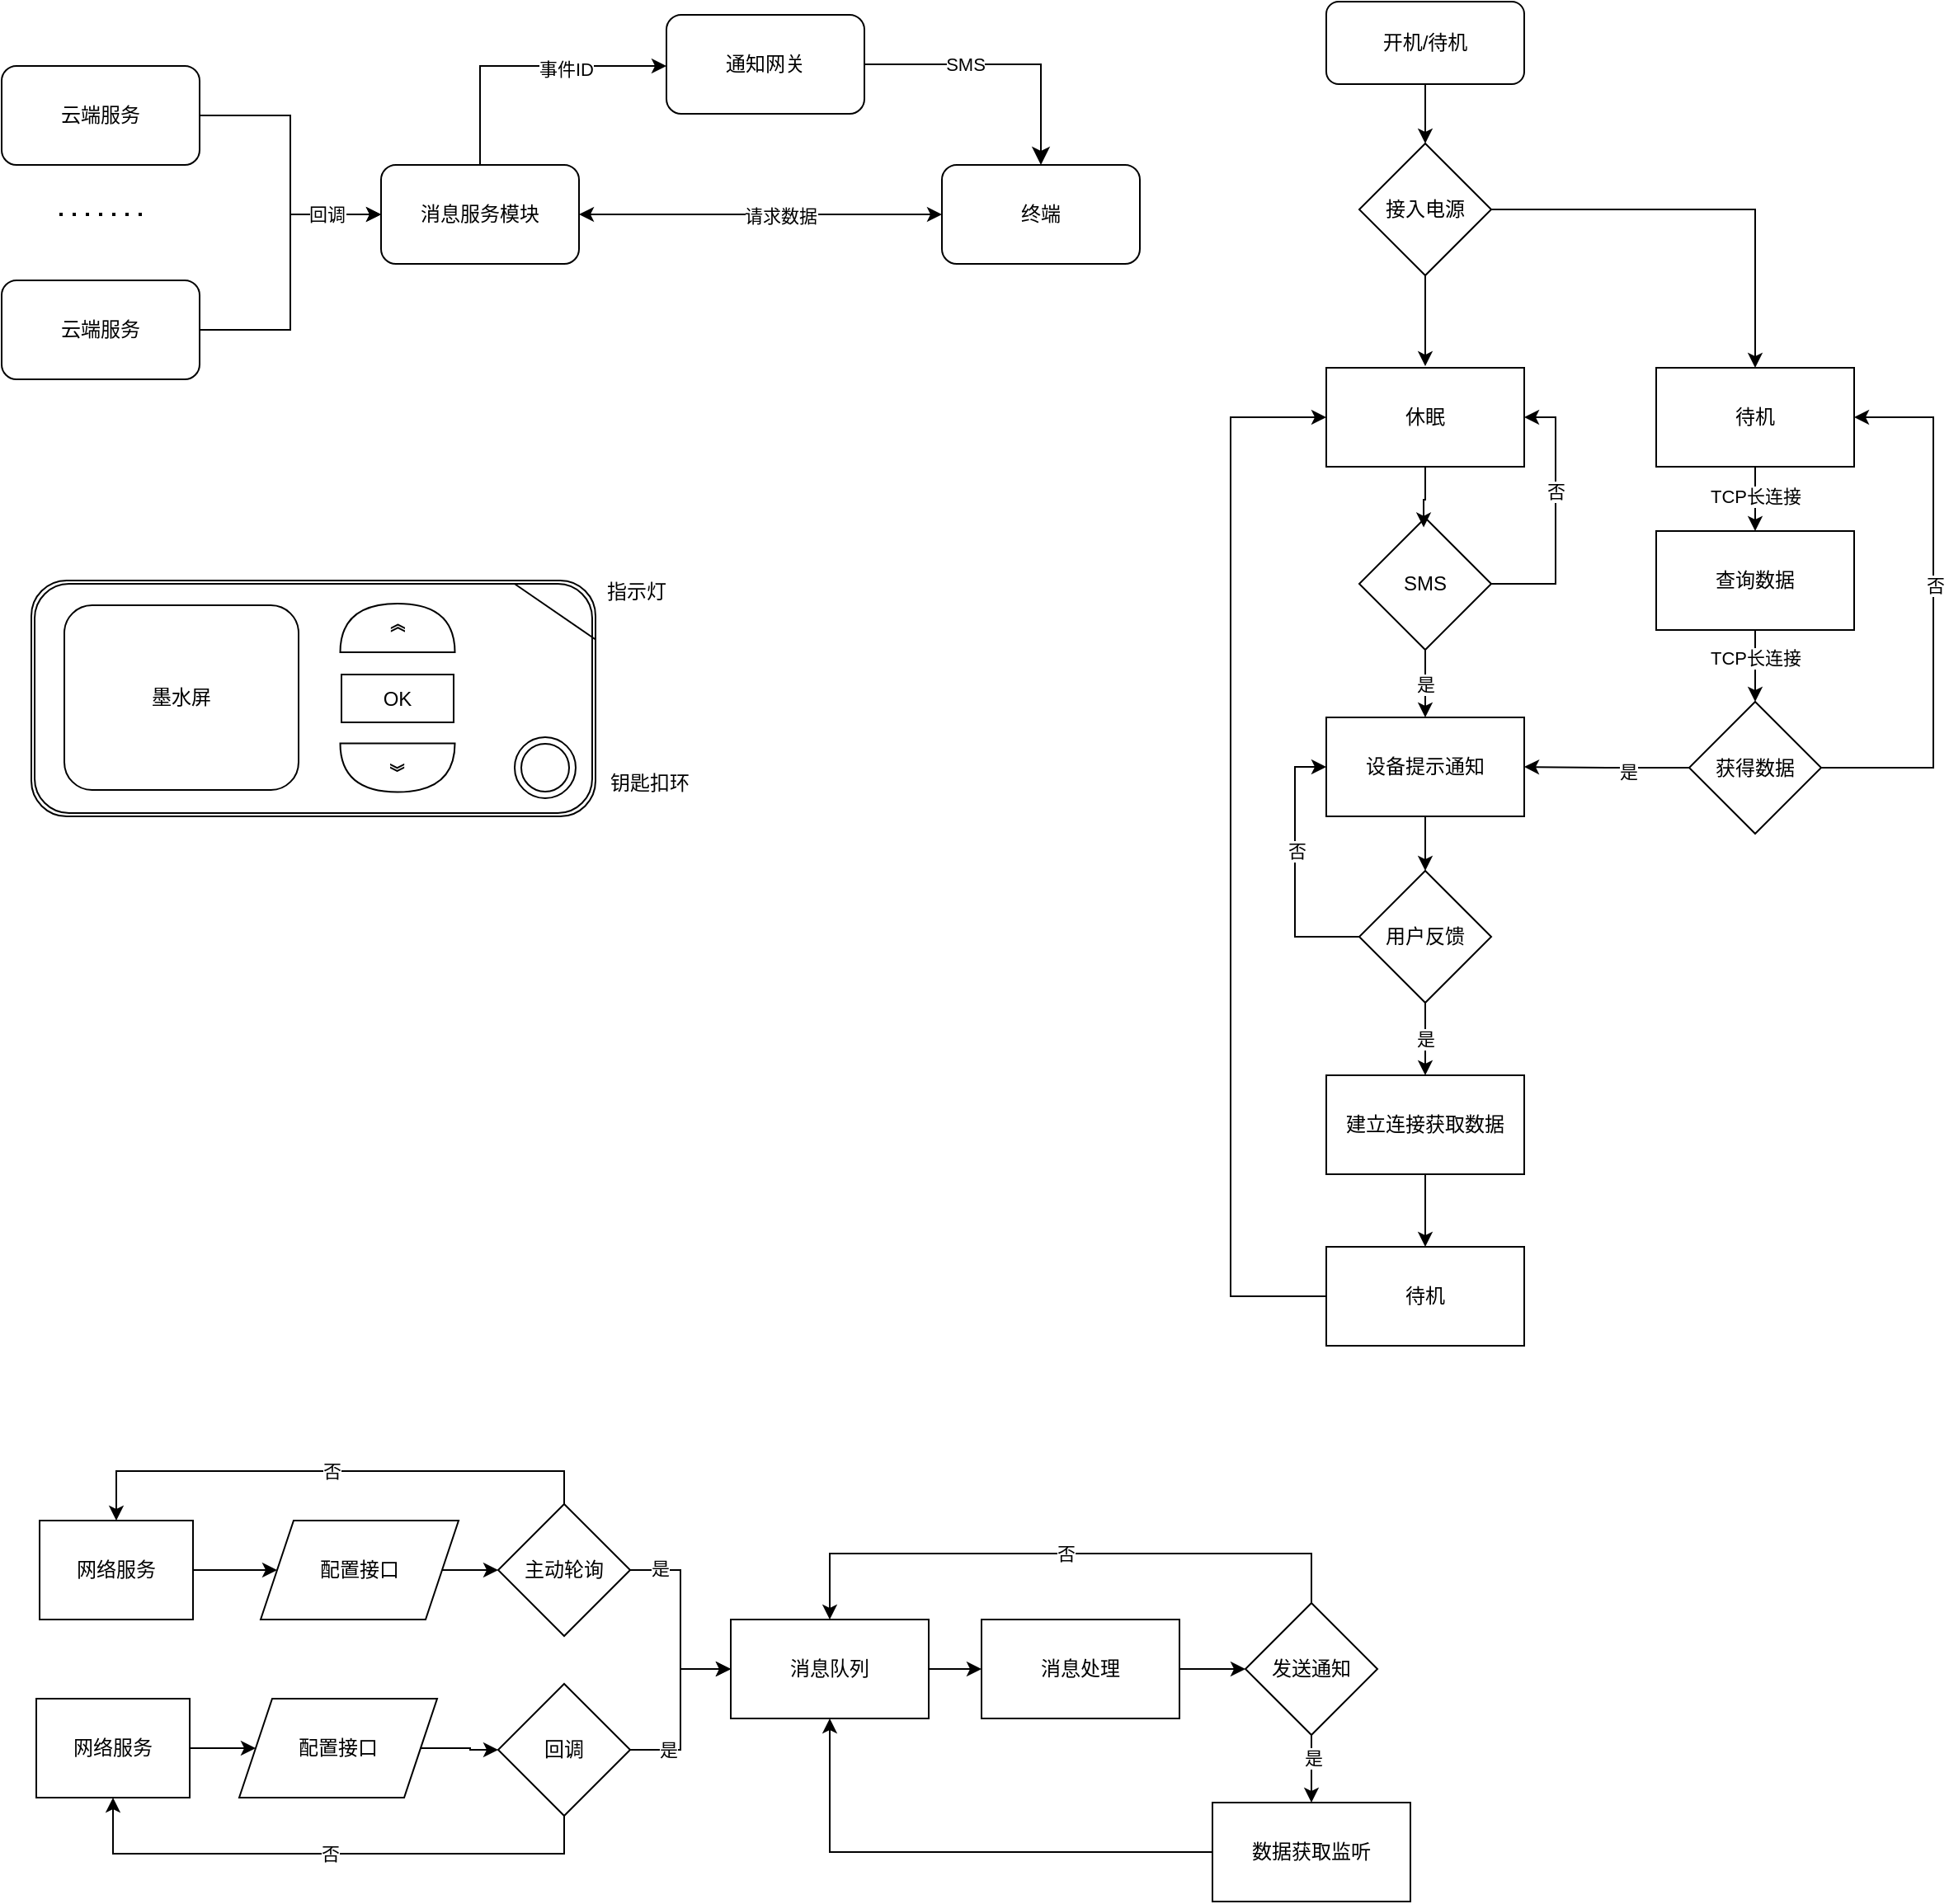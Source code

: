 <mxfile version="28.2.7">
  <diagram name="第 1 页" id="BLHxczqFNCOvNaySz2la">
    <mxGraphModel dx="1659" dy="875" grid="0" gridSize="10" guides="1" tooltips="1" connect="1" arrows="1" fold="1" page="1" pageScale="1" pageWidth="1654" pageHeight="2336" background="none" math="0" shadow="0">
      <root>
        <mxCell id="0" />
        <mxCell id="1" parent="0" />
        <mxCell id="okQbmOmDX8jIjDTs0QQm-19" style="edgeStyle=orthogonalEdgeStyle;rounded=0;orthogonalLoop=1;jettySize=auto;html=1;entryX=0;entryY=0.5;entryDx=0;entryDy=0;" parent="1" source="_JTGUozkz9GowJEmprTf-1" target="okQbmOmDX8jIjDTs0QQm-2" edge="1">
          <mxGeometry relative="1" as="geometry" />
        </mxCell>
        <mxCell id="_JTGUozkz9GowJEmprTf-1" value="云端服务" style="rounded=1;whiteSpace=wrap;html=1;" parent="1" vertex="1">
          <mxGeometry x="63" y="317" width="120" height="60" as="geometry" />
        </mxCell>
        <mxCell id="okQbmOmDX8jIjDTs0QQm-18" style="edgeStyle=orthogonalEdgeStyle;rounded=0;orthogonalLoop=1;jettySize=auto;html=1;entryX=0;entryY=0.5;entryDx=0;entryDy=0;" parent="1" source="okQbmOmDX8jIjDTs0QQm-1" target="okQbmOmDX8jIjDTs0QQm-2" edge="1">
          <mxGeometry relative="1" as="geometry" />
        </mxCell>
        <mxCell id="okQbmOmDX8jIjDTs0QQm-20" value="回调" style="edgeLabel;html=1;align=center;verticalAlign=middle;resizable=0;points=[];" parent="okQbmOmDX8jIjDTs0QQm-18" vertex="1" connectable="0">
          <mxGeometry x="0.612" relative="1" as="geometry">
            <mxPoint as="offset" />
          </mxGeometry>
        </mxCell>
        <mxCell id="okQbmOmDX8jIjDTs0QQm-1" value="云端服务" style="rounded=1;whiteSpace=wrap;html=1;" parent="1" vertex="1">
          <mxGeometry x="63" y="187" width="120" height="60" as="geometry" />
        </mxCell>
        <mxCell id="okQbmOmDX8jIjDTs0QQm-13" style="edgeStyle=orthogonalEdgeStyle;rounded=0;orthogonalLoop=1;jettySize=auto;html=1;entryX=0;entryY=0.5;entryDx=0;entryDy=0;" parent="1" source="okQbmOmDX8jIjDTs0QQm-2" target="okQbmOmDX8jIjDTs0QQm-3" edge="1">
          <mxGeometry relative="1" as="geometry">
            <Array as="points">
              <mxPoint x="353" y="187" />
            </Array>
          </mxGeometry>
        </mxCell>
        <mxCell id="okQbmOmDX8jIjDTs0QQm-21" value="事件ID" style="edgeLabel;html=1;align=center;verticalAlign=middle;resizable=0;points=[];" parent="okQbmOmDX8jIjDTs0QQm-13" vertex="1" connectable="0">
          <mxGeometry x="0.282" y="-2" relative="1" as="geometry">
            <mxPoint as="offset" />
          </mxGeometry>
        </mxCell>
        <mxCell id="okQbmOmDX8jIjDTs0QQm-2" value="消息服务模块" style="rounded=1;whiteSpace=wrap;html=1;" parent="1" vertex="1">
          <mxGeometry x="293" y="247" width="120" height="60" as="geometry" />
        </mxCell>
        <mxCell id="okQbmOmDX8jIjDTs0QQm-3" value="通知网关" style="rounded=1;whiteSpace=wrap;html=1;" parent="1" vertex="1">
          <mxGeometry x="466" y="156" width="120" height="60" as="geometry" />
        </mxCell>
        <mxCell id="okQbmOmDX8jIjDTs0QQm-15" style="edgeStyle=orthogonalEdgeStyle;rounded=0;orthogonalLoop=1;jettySize=auto;html=1;entryX=1;entryY=0.5;entryDx=0;entryDy=0;startArrow=classic;startFill=1;" parent="1" source="okQbmOmDX8jIjDTs0QQm-4" target="okQbmOmDX8jIjDTs0QQm-2" edge="1">
          <mxGeometry relative="1" as="geometry" />
        </mxCell>
        <mxCell id="okQbmOmDX8jIjDTs0QQm-16" value="请求数据" style="edgeLabel;html=1;align=center;verticalAlign=middle;resizable=0;points=[];" parent="okQbmOmDX8jIjDTs0QQm-15" vertex="1" connectable="0">
          <mxGeometry x="-0.109" y="1" relative="1" as="geometry">
            <mxPoint as="offset" />
          </mxGeometry>
        </mxCell>
        <mxCell id="okQbmOmDX8jIjDTs0QQm-4" value="终端" style="rounded=1;whiteSpace=wrap;html=1;" parent="1" vertex="1">
          <mxGeometry x="633" y="247" width="120" height="60" as="geometry" />
        </mxCell>
        <mxCell id="okQbmOmDX8jIjDTs0QQm-8" value="" style="endArrow=none;dashed=1;html=1;dashPattern=1 3;strokeWidth=2;rounded=0;" parent="1" edge="1">
          <mxGeometry width="50" height="50" relative="1" as="geometry">
            <mxPoint x="98" y="277" as="sourcePoint" />
            <mxPoint x="153" y="277" as="targetPoint" />
          </mxGeometry>
        </mxCell>
        <mxCell id="okQbmOmDX8jIjDTs0QQm-10" value="" style="edgeStyle=segmentEdgeStyle;endArrow=classic;html=1;curved=0;rounded=0;endSize=8;startSize=8;exitX=1;exitY=0.5;exitDx=0;exitDy=0;entryX=0.5;entryY=0;entryDx=0;entryDy=0;" parent="1" source="okQbmOmDX8jIjDTs0QQm-3" target="okQbmOmDX8jIjDTs0QQm-4" edge="1">
          <mxGeometry width="50" height="50" relative="1" as="geometry">
            <mxPoint x="423" y="327" as="sourcePoint" />
            <mxPoint x="473" y="277" as="targetPoint" />
          </mxGeometry>
        </mxCell>
        <mxCell id="okQbmOmDX8jIjDTs0QQm-17" value="SMS" style="edgeLabel;html=1;align=center;verticalAlign=middle;resizable=0;points=[];" parent="okQbmOmDX8jIjDTs0QQm-10" vertex="1" connectable="0">
          <mxGeometry x="-0.271" relative="1" as="geometry">
            <mxPoint as="offset" />
          </mxGeometry>
        </mxCell>
        <mxCell id="okQbmOmDX8jIjDTs0QQm-22" value="" style="shape=ext;double=1;rounded=1;whiteSpace=wrap;html=1;" parent="1" vertex="1">
          <mxGeometry x="81" y="499" width="342" height="143" as="geometry" />
        </mxCell>
        <mxCell id="okQbmOmDX8jIjDTs0QQm-23" value="" style="ellipse;shape=doubleEllipse;whiteSpace=wrap;html=1;aspect=fixed;" parent="1" vertex="1">
          <mxGeometry x="374" y="594" width="37" height="37" as="geometry" />
        </mxCell>
        <mxCell id="okQbmOmDX8jIjDTs0QQm-25" value="墨水屏" style="rounded=1;whiteSpace=wrap;html=1;" parent="1" vertex="1">
          <mxGeometry x="101" y="514" width="142" height="112" as="geometry" />
        </mxCell>
        <mxCell id="okQbmOmDX8jIjDTs0QQm-28" value="" style="endArrow=none;html=1;rounded=0;entryX=1;entryY=0.25;entryDx=0;entryDy=0;exitX=0.856;exitY=0.013;exitDx=0;exitDy=0;exitPerimeter=0;" parent="1" source="okQbmOmDX8jIjDTs0QQm-22" target="okQbmOmDX8jIjDTs0QQm-22" edge="1">
          <mxGeometry width="50" height="50" relative="1" as="geometry">
            <mxPoint x="503" y="570" as="sourcePoint" />
            <mxPoint x="332" y="533" as="targetPoint" />
          </mxGeometry>
        </mxCell>
        <mxCell id="okQbmOmDX8jIjDTs0QQm-29" value="指示灯" style="text;html=1;whiteSpace=wrap;strokeColor=none;fillColor=none;align=center;verticalAlign=middle;rounded=0;" parent="1" vertex="1">
          <mxGeometry x="418" y="491" width="60" height="30" as="geometry" />
        </mxCell>
        <mxCell id="okQbmOmDX8jIjDTs0QQm-30" value="OK" style="rounded=0;whiteSpace=wrap;html=1;" parent="1" vertex="1">
          <mxGeometry x="269" y="556" width="68" height="29" as="geometry" />
        </mxCell>
        <mxCell id="okQbmOmDX8jIjDTs0QQm-31" value="》" style="shape=or;whiteSpace=wrap;html=1;rotation=-90;" parent="1" vertex="1">
          <mxGeometry x="288.25" y="493" width="29.5" height="69.5" as="geometry" />
        </mxCell>
        <mxCell id="okQbmOmDX8jIjDTs0QQm-32" value="》" style="shape=or;whiteSpace=wrap;html=1;rotation=90;" parent="1" vertex="1">
          <mxGeometry x="288.25" y="577.75" width="29.5" height="69.5" as="geometry" />
        </mxCell>
        <mxCell id="okQbmOmDX8jIjDTs0QQm-33" value="钥匙扣环" style="text;html=1;whiteSpace=wrap;strokeColor=none;fillColor=none;align=center;verticalAlign=middle;rounded=0;" parent="1" vertex="1">
          <mxGeometry x="426" y="607" width="60" height="30" as="geometry" />
        </mxCell>
        <mxCell id="hNukMbF0xViGN7CD2gVr-18" style="edgeStyle=orthogonalEdgeStyle;rounded=0;orthogonalLoop=1;jettySize=auto;html=1;" edge="1" parent="1" source="hNukMbF0xViGN7CD2gVr-1">
          <mxGeometry relative="1" as="geometry">
            <mxPoint x="926" y="369.037" as="targetPoint" />
          </mxGeometry>
        </mxCell>
        <mxCell id="hNukMbF0xViGN7CD2gVr-19" style="edgeStyle=orthogonalEdgeStyle;rounded=0;orthogonalLoop=1;jettySize=auto;html=1;entryX=0.5;entryY=0;entryDx=0;entryDy=0;" edge="1" parent="1" source="hNukMbF0xViGN7CD2gVr-1" target="hNukMbF0xViGN7CD2gVr-7">
          <mxGeometry relative="1" as="geometry" />
        </mxCell>
        <mxCell id="hNukMbF0xViGN7CD2gVr-1" value="接入电源" style="rhombus;whiteSpace=wrap;html=1;" vertex="1" parent="1">
          <mxGeometry x="886" y="234" width="80" height="80" as="geometry" />
        </mxCell>
        <mxCell id="hNukMbF0xViGN7CD2gVr-17" style="edgeStyle=orthogonalEdgeStyle;rounded=0;orthogonalLoop=1;jettySize=auto;html=1;entryX=0.5;entryY=0;entryDx=0;entryDy=0;" edge="1" parent="1" source="hNukMbF0xViGN7CD2gVr-6" target="hNukMbF0xViGN7CD2gVr-1">
          <mxGeometry relative="1" as="geometry" />
        </mxCell>
        <mxCell id="hNukMbF0xViGN7CD2gVr-6" value="开机/待机" style="rounded=1;whiteSpace=wrap;html=1;" vertex="1" parent="1">
          <mxGeometry x="866" y="148" width="120" height="50" as="geometry" />
        </mxCell>
        <mxCell id="hNukMbF0xViGN7CD2gVr-39" style="edgeStyle=orthogonalEdgeStyle;rounded=0;orthogonalLoop=1;jettySize=auto;html=1;" edge="1" parent="1" source="hNukMbF0xViGN7CD2gVr-7" target="hNukMbF0xViGN7CD2gVr-38">
          <mxGeometry relative="1" as="geometry" />
        </mxCell>
        <mxCell id="hNukMbF0xViGN7CD2gVr-40" value="TCP长连接" style="edgeLabel;html=1;align=center;verticalAlign=middle;resizable=0;points=[];" vertex="1" connectable="0" parent="hNukMbF0xViGN7CD2gVr-39">
          <mxGeometry x="-0.153" relative="1" as="geometry">
            <mxPoint as="offset" />
          </mxGeometry>
        </mxCell>
        <mxCell id="hNukMbF0xViGN7CD2gVr-7" value="待机" style="rounded=0;whiteSpace=wrap;html=1;" vertex="1" parent="1">
          <mxGeometry x="1066" y="370" width="120" height="60" as="geometry" />
        </mxCell>
        <mxCell id="hNukMbF0xViGN7CD2gVr-8" value="休眠" style="rounded=0;whiteSpace=wrap;html=1;" vertex="1" parent="1">
          <mxGeometry x="866" y="370" width="120" height="60" as="geometry" />
        </mxCell>
        <mxCell id="hNukMbF0xViGN7CD2gVr-10" style="edgeStyle=orthogonalEdgeStyle;rounded=0;orthogonalLoop=1;jettySize=auto;html=1;entryX=1;entryY=0.5;entryDx=0;entryDy=0;exitX=1;exitY=0.5;exitDx=0;exitDy=0;" edge="1" parent="1" source="hNukMbF0xViGN7CD2gVr-9" target="hNukMbF0xViGN7CD2gVr-8">
          <mxGeometry relative="1" as="geometry">
            <Array as="points">
              <mxPoint x="1005" y="501" />
              <mxPoint x="1005" y="400" />
            </Array>
          </mxGeometry>
        </mxCell>
        <mxCell id="hNukMbF0xViGN7CD2gVr-11" value="否" style="edgeLabel;html=1;align=center;verticalAlign=middle;resizable=0;points=[];" vertex="1" connectable="0" parent="hNukMbF0xViGN7CD2gVr-10">
          <mxGeometry x="-0.078" relative="1" as="geometry">
            <mxPoint y="-22" as="offset" />
          </mxGeometry>
        </mxCell>
        <mxCell id="hNukMbF0xViGN7CD2gVr-15" value="是" style="edgeStyle=orthogonalEdgeStyle;rounded=0;orthogonalLoop=1;jettySize=auto;html=1;exitX=0.5;exitY=1;exitDx=0;exitDy=0;entryX=0.5;entryY=0;entryDx=0;entryDy=0;" edge="1" parent="1" source="hNukMbF0xViGN7CD2gVr-9" target="hNukMbF0xViGN7CD2gVr-23">
          <mxGeometry relative="1" as="geometry">
            <mxPoint x="926" y="607" as="targetPoint" />
          </mxGeometry>
        </mxCell>
        <mxCell id="hNukMbF0xViGN7CD2gVr-9" value="SMS" style="rhombus;whiteSpace=wrap;html=1;" vertex="1" parent="1">
          <mxGeometry x="886" y="461" width="80" height="80" as="geometry" />
        </mxCell>
        <mxCell id="hNukMbF0xViGN7CD2gVr-12" style="edgeStyle=orthogonalEdgeStyle;rounded=0;orthogonalLoop=1;jettySize=auto;html=1;entryX=0.488;entryY=0.072;entryDx=0;entryDy=0;entryPerimeter=0;" edge="1" parent="1" source="hNukMbF0xViGN7CD2gVr-8" target="hNukMbF0xViGN7CD2gVr-9">
          <mxGeometry relative="1" as="geometry" />
        </mxCell>
        <mxCell id="hNukMbF0xViGN7CD2gVr-25" style="edgeStyle=orthogonalEdgeStyle;rounded=0;orthogonalLoop=1;jettySize=auto;html=1;entryX=0.5;entryY=0;entryDx=0;entryDy=0;" edge="1" parent="1" source="hNukMbF0xViGN7CD2gVr-23" target="hNukMbF0xViGN7CD2gVr-24">
          <mxGeometry relative="1" as="geometry" />
        </mxCell>
        <mxCell id="hNukMbF0xViGN7CD2gVr-23" value="设备提示通知" style="rounded=0;whiteSpace=wrap;html=1;" vertex="1" parent="1">
          <mxGeometry x="866" y="582" width="120" height="60" as="geometry" />
        </mxCell>
        <mxCell id="hNukMbF0xViGN7CD2gVr-30" value="是" style="edgeStyle=orthogonalEdgeStyle;rounded=0;orthogonalLoop=1;jettySize=auto;html=1;entryX=0.5;entryY=0;entryDx=0;entryDy=0;" edge="1" parent="1" source="hNukMbF0xViGN7CD2gVr-24" target="hNukMbF0xViGN7CD2gVr-29">
          <mxGeometry relative="1" as="geometry" />
        </mxCell>
        <mxCell id="hNukMbF0xViGN7CD2gVr-32" style="edgeStyle=orthogonalEdgeStyle;rounded=0;orthogonalLoop=1;jettySize=auto;html=1;entryX=0;entryY=0.5;entryDx=0;entryDy=0;exitX=0;exitY=0.5;exitDx=0;exitDy=0;" edge="1" parent="1" source="hNukMbF0xViGN7CD2gVr-24" target="hNukMbF0xViGN7CD2gVr-23">
          <mxGeometry relative="1" as="geometry">
            <Array as="points">
              <mxPoint x="847" y="715" />
              <mxPoint x="847" y="612" />
            </Array>
          </mxGeometry>
        </mxCell>
        <mxCell id="hNukMbF0xViGN7CD2gVr-33" value="否" style="edgeLabel;html=1;align=center;verticalAlign=middle;resizable=0;points=[];" vertex="1" connectable="0" parent="hNukMbF0xViGN7CD2gVr-32">
          <mxGeometry x="0.134" y="-1" relative="1" as="geometry">
            <mxPoint as="offset" />
          </mxGeometry>
        </mxCell>
        <mxCell id="hNukMbF0xViGN7CD2gVr-24" value="用户反馈" style="rhombus;whiteSpace=wrap;html=1;" vertex="1" parent="1">
          <mxGeometry x="886" y="675" width="80" height="80" as="geometry" />
        </mxCell>
        <mxCell id="hNukMbF0xViGN7CD2gVr-34" style="edgeStyle=orthogonalEdgeStyle;rounded=0;orthogonalLoop=1;jettySize=auto;html=1;entryX=0;entryY=0.5;entryDx=0;entryDy=0;exitX=1;exitY=0.5;exitDx=0;exitDy=0;" edge="1" parent="1" source="hNukMbF0xViGN7CD2gVr-35" target="hNukMbF0xViGN7CD2gVr-8">
          <mxGeometry relative="1" as="geometry">
            <Array as="points">
              <mxPoint x="808" y="933" />
              <mxPoint x="808" y="400" />
            </Array>
          </mxGeometry>
        </mxCell>
        <mxCell id="hNukMbF0xViGN7CD2gVr-36" style="edgeStyle=orthogonalEdgeStyle;rounded=0;orthogonalLoop=1;jettySize=auto;html=1;entryX=0.5;entryY=0;entryDx=0;entryDy=0;" edge="1" parent="1" source="hNukMbF0xViGN7CD2gVr-29" target="hNukMbF0xViGN7CD2gVr-35">
          <mxGeometry relative="1" as="geometry" />
        </mxCell>
        <mxCell id="hNukMbF0xViGN7CD2gVr-29" value="建立连接获取数据" style="rounded=0;whiteSpace=wrap;html=1;" vertex="1" parent="1">
          <mxGeometry x="866" y="799" width="120" height="60" as="geometry" />
        </mxCell>
        <mxCell id="hNukMbF0xViGN7CD2gVr-35" value="待机" style="rounded=0;whiteSpace=wrap;html=1;" vertex="1" parent="1">
          <mxGeometry x="866" y="903" width="120" height="60" as="geometry" />
        </mxCell>
        <mxCell id="hNukMbF0xViGN7CD2gVr-43" style="edgeStyle=orthogonalEdgeStyle;rounded=0;orthogonalLoop=1;jettySize=auto;html=1;entryX=0.5;entryY=0;entryDx=0;entryDy=0;" edge="1" parent="1" source="hNukMbF0xViGN7CD2gVr-38" target="hNukMbF0xViGN7CD2gVr-41">
          <mxGeometry relative="1" as="geometry" />
        </mxCell>
        <mxCell id="hNukMbF0xViGN7CD2gVr-48" value="TCP长连接" style="edgeLabel;html=1;align=center;verticalAlign=middle;resizable=0;points=[];" vertex="1" connectable="0" parent="hNukMbF0xViGN7CD2gVr-43">
          <mxGeometry x="-0.214" relative="1" as="geometry">
            <mxPoint as="offset" />
          </mxGeometry>
        </mxCell>
        <mxCell id="hNukMbF0xViGN7CD2gVr-38" value="查询数据" style="rounded=0;whiteSpace=wrap;html=1;" vertex="1" parent="1">
          <mxGeometry x="1066" y="469" width="120" height="60" as="geometry" />
        </mxCell>
        <mxCell id="hNukMbF0xViGN7CD2gVr-44" style="edgeStyle=orthogonalEdgeStyle;rounded=0;orthogonalLoop=1;jettySize=auto;html=1;entryX=1;entryY=0.5;entryDx=0;entryDy=0;" edge="1" parent="1" source="hNukMbF0xViGN7CD2gVr-41" target="hNukMbF0xViGN7CD2gVr-23">
          <mxGeometry relative="1" as="geometry" />
        </mxCell>
        <mxCell id="hNukMbF0xViGN7CD2gVr-46" value="是" style="edgeLabel;html=1;align=center;verticalAlign=middle;resizable=0;points=[];" vertex="1" connectable="0" parent="hNukMbF0xViGN7CD2gVr-44">
          <mxGeometry x="-0.263" y="2" relative="1" as="geometry">
            <mxPoint as="offset" />
          </mxGeometry>
        </mxCell>
        <mxCell id="hNukMbF0xViGN7CD2gVr-47" style="edgeStyle=orthogonalEdgeStyle;rounded=0;orthogonalLoop=1;jettySize=auto;html=1;entryX=1;entryY=0.5;entryDx=0;entryDy=0;" edge="1" parent="1" source="hNukMbF0xViGN7CD2gVr-41" target="hNukMbF0xViGN7CD2gVr-7">
          <mxGeometry relative="1" as="geometry">
            <Array as="points">
              <mxPoint x="1234" y="612" />
              <mxPoint x="1234" y="400" />
            </Array>
          </mxGeometry>
        </mxCell>
        <mxCell id="hNukMbF0xViGN7CD2gVr-49" value="否" style="edgeLabel;html=1;align=center;verticalAlign=middle;resizable=0;points=[];" vertex="1" connectable="0" parent="hNukMbF0xViGN7CD2gVr-47">
          <mxGeometry x="0.089" y="-1" relative="1" as="geometry">
            <mxPoint as="offset" />
          </mxGeometry>
        </mxCell>
        <mxCell id="hNukMbF0xViGN7CD2gVr-41" value="获得数据" style="rhombus;whiteSpace=wrap;html=1;" vertex="1" parent="1">
          <mxGeometry x="1086" y="572.5" width="80" height="80" as="geometry" />
        </mxCell>
        <mxCell id="hNukMbF0xViGN7CD2gVr-82" style="edgeStyle=orthogonalEdgeStyle;rounded=0;orthogonalLoop=1;jettySize=auto;html=1;entryX=0.5;entryY=1;entryDx=0;entryDy=0;" edge="1" parent="1" source="hNukMbF0xViGN7CD2gVr-50" target="hNukMbF0xViGN7CD2gVr-59">
          <mxGeometry relative="1" as="geometry" />
        </mxCell>
        <mxCell id="hNukMbF0xViGN7CD2gVr-50" value="数据获取监听" style="rounded=0;whiteSpace=wrap;html=1;" vertex="1" parent="1">
          <mxGeometry x="797" y="1240" width="120" height="60" as="geometry" />
        </mxCell>
        <mxCell id="hNukMbF0xViGN7CD2gVr-60" style="edgeStyle=orthogonalEdgeStyle;rounded=0;orthogonalLoop=1;jettySize=auto;html=1;exitX=1;exitY=0.5;exitDx=0;exitDy=0;entryX=0;entryY=0.5;entryDx=0;entryDy=0;" edge="1" parent="1" source="hNukMbF0xViGN7CD2gVr-64" target="hNukMbF0xViGN7CD2gVr-59">
          <mxGeometry relative="1" as="geometry" />
        </mxCell>
        <mxCell id="hNukMbF0xViGN7CD2gVr-71" value="是" style="edgeLabel;html=1;align=center;verticalAlign=middle;resizable=0;points=[];" vertex="1" connectable="0" parent="hNukMbF0xViGN7CD2gVr-60">
          <mxGeometry x="-0.595" relative="1" as="geometry">
            <mxPoint as="offset" />
          </mxGeometry>
        </mxCell>
        <mxCell id="hNukMbF0xViGN7CD2gVr-52" value="配置接口" style="shape=parallelogram;perimeter=parallelogramPerimeter;whiteSpace=wrap;html=1;fixedSize=1;" vertex="1" parent="1">
          <mxGeometry x="207" y="1177" width="120" height="60" as="geometry" />
        </mxCell>
        <mxCell id="hNukMbF0xViGN7CD2gVr-58" style="edgeStyle=orthogonalEdgeStyle;rounded=0;orthogonalLoop=1;jettySize=auto;html=1;entryX=0;entryY=0.5;entryDx=0;entryDy=0;" edge="1" parent="1" source="hNukMbF0xViGN7CD2gVr-55" target="hNukMbF0xViGN7CD2gVr-52">
          <mxGeometry relative="1" as="geometry" />
        </mxCell>
        <mxCell id="hNukMbF0xViGN7CD2gVr-55" value="网络服务" style="rounded=0;whiteSpace=wrap;html=1;" vertex="1" parent="1">
          <mxGeometry x="84" y="1177" width="93" height="60" as="geometry" />
        </mxCell>
        <mxCell id="hNukMbF0xViGN7CD2gVr-76" style="edgeStyle=orthogonalEdgeStyle;rounded=0;orthogonalLoop=1;jettySize=auto;html=1;exitX=1;exitY=0.5;exitDx=0;exitDy=0;entryX=0;entryY=0.5;entryDx=0;entryDy=0;" edge="1" parent="1" source="hNukMbF0xViGN7CD2gVr-59" target="hNukMbF0xViGN7CD2gVr-75">
          <mxGeometry relative="1" as="geometry" />
        </mxCell>
        <mxCell id="hNukMbF0xViGN7CD2gVr-59" value="消息队列" style="rounded=0;whiteSpace=wrap;html=1;" vertex="1" parent="1">
          <mxGeometry x="505" y="1129" width="120" height="60" as="geometry" />
        </mxCell>
        <mxCell id="hNukMbF0xViGN7CD2gVr-67" style="edgeStyle=orthogonalEdgeStyle;rounded=0;orthogonalLoop=1;jettySize=auto;html=1;entryX=0;entryY=0.5;entryDx=0;entryDy=0;" edge="1" parent="1" source="hNukMbF0xViGN7CD2gVr-62" target="hNukMbF0xViGN7CD2gVr-63">
          <mxGeometry relative="1" as="geometry" />
        </mxCell>
        <mxCell id="hNukMbF0xViGN7CD2gVr-62" value="网络服务" style="rounded=0;whiteSpace=wrap;html=1;" vertex="1" parent="1">
          <mxGeometry x="86" y="1069" width="93" height="60" as="geometry" />
        </mxCell>
        <mxCell id="hNukMbF0xViGN7CD2gVr-68" style="edgeStyle=orthogonalEdgeStyle;rounded=0;orthogonalLoop=1;jettySize=auto;html=1;entryX=0;entryY=0.5;entryDx=0;entryDy=0;" edge="1" parent="1" source="hNukMbF0xViGN7CD2gVr-63" target="hNukMbF0xViGN7CD2gVr-66">
          <mxGeometry relative="1" as="geometry" />
        </mxCell>
        <mxCell id="hNukMbF0xViGN7CD2gVr-63" value="配置接口" style="shape=parallelogram;perimeter=parallelogramPerimeter;whiteSpace=wrap;html=1;fixedSize=1;" vertex="1" parent="1">
          <mxGeometry x="220" y="1069" width="120" height="60" as="geometry" />
        </mxCell>
        <mxCell id="hNukMbF0xViGN7CD2gVr-65" value="" style="edgeStyle=orthogonalEdgeStyle;rounded=0;orthogonalLoop=1;jettySize=auto;html=1;exitX=1;exitY=0.5;exitDx=0;exitDy=0;entryX=0;entryY=0.5;entryDx=0;entryDy=0;" edge="1" parent="1" source="hNukMbF0xViGN7CD2gVr-52" target="hNukMbF0xViGN7CD2gVr-64">
          <mxGeometry relative="1" as="geometry">
            <mxPoint x="363" y="1207" as="sourcePoint" />
            <mxPoint x="650" y="1207" as="targetPoint" />
          </mxGeometry>
        </mxCell>
        <mxCell id="hNukMbF0xViGN7CD2gVr-72" value="否" style="edgeStyle=orthogonalEdgeStyle;rounded=0;orthogonalLoop=1;jettySize=auto;html=1;entryX=0.5;entryY=1;entryDx=0;entryDy=0;" edge="1" parent="1" source="hNukMbF0xViGN7CD2gVr-64" target="hNukMbF0xViGN7CD2gVr-55">
          <mxGeometry relative="1" as="geometry">
            <Array as="points">
              <mxPoint x="404" y="1271" />
              <mxPoint x="131" y="1271" />
            </Array>
          </mxGeometry>
        </mxCell>
        <mxCell id="hNukMbF0xViGN7CD2gVr-64" value="回调" style="rhombus;whiteSpace=wrap;html=1;" vertex="1" parent="1">
          <mxGeometry x="364" y="1168" width="80" height="80" as="geometry" />
        </mxCell>
        <mxCell id="hNukMbF0xViGN7CD2gVr-69" style="edgeStyle=orthogonalEdgeStyle;rounded=0;orthogonalLoop=1;jettySize=auto;html=1;exitX=1;exitY=0.5;exitDx=0;exitDy=0;entryX=0;entryY=0.5;entryDx=0;entryDy=0;" edge="1" parent="1" source="hNukMbF0xViGN7CD2gVr-66" target="hNukMbF0xViGN7CD2gVr-59">
          <mxGeometry relative="1" as="geometry" />
        </mxCell>
        <mxCell id="hNukMbF0xViGN7CD2gVr-70" value="是" style="edgeLabel;html=1;align=center;verticalAlign=middle;resizable=0;points=[];" vertex="1" connectable="0" parent="hNukMbF0xViGN7CD2gVr-69">
          <mxGeometry x="-0.702" y="1" relative="1" as="geometry">
            <mxPoint as="offset" />
          </mxGeometry>
        </mxCell>
        <mxCell id="hNukMbF0xViGN7CD2gVr-73" value="否" style="edgeStyle=orthogonalEdgeStyle;rounded=0;orthogonalLoop=1;jettySize=auto;html=1;exitX=0.5;exitY=0;exitDx=0;exitDy=0;entryX=0.5;entryY=0;entryDx=0;entryDy=0;" edge="1" parent="1" source="hNukMbF0xViGN7CD2gVr-66" target="hNukMbF0xViGN7CD2gVr-62">
          <mxGeometry relative="1" as="geometry" />
        </mxCell>
        <mxCell id="hNukMbF0xViGN7CD2gVr-66" value="主动轮询" style="rhombus;whiteSpace=wrap;html=1;" vertex="1" parent="1">
          <mxGeometry x="364" y="1059" width="80" height="80" as="geometry" />
        </mxCell>
        <mxCell id="hNukMbF0xViGN7CD2gVr-78" style="edgeStyle=orthogonalEdgeStyle;rounded=0;orthogonalLoop=1;jettySize=auto;html=1;entryX=0.5;entryY=0;entryDx=0;entryDy=0;" edge="1" parent="1" source="hNukMbF0xViGN7CD2gVr-74" target="hNukMbF0xViGN7CD2gVr-59">
          <mxGeometry relative="1" as="geometry">
            <Array as="points">
              <mxPoint x="857" y="1089" />
              <mxPoint x="565" y="1089" />
            </Array>
          </mxGeometry>
        </mxCell>
        <mxCell id="hNukMbF0xViGN7CD2gVr-79" value="否" style="edgeLabel;html=1;align=center;verticalAlign=middle;resizable=0;points=[];" vertex="1" connectable="0" parent="hNukMbF0xViGN7CD2gVr-78">
          <mxGeometry x="-0.008" relative="1" as="geometry">
            <mxPoint as="offset" />
          </mxGeometry>
        </mxCell>
        <mxCell id="hNukMbF0xViGN7CD2gVr-80" style="edgeStyle=orthogonalEdgeStyle;rounded=0;orthogonalLoop=1;jettySize=auto;html=1;exitX=0.5;exitY=1;exitDx=0;exitDy=0;entryX=0.5;entryY=0;entryDx=0;entryDy=0;" edge="1" parent="1" source="hNukMbF0xViGN7CD2gVr-74" target="hNukMbF0xViGN7CD2gVr-50">
          <mxGeometry relative="1" as="geometry" />
        </mxCell>
        <mxCell id="hNukMbF0xViGN7CD2gVr-81" value="是" style="edgeLabel;html=1;align=center;verticalAlign=middle;resizable=0;points=[];" vertex="1" connectable="0" parent="hNukMbF0xViGN7CD2gVr-80">
          <mxGeometry x="-0.306" y="1" relative="1" as="geometry">
            <mxPoint as="offset" />
          </mxGeometry>
        </mxCell>
        <mxCell id="hNukMbF0xViGN7CD2gVr-74" value="发送通知" style="rhombus;whiteSpace=wrap;html=1;" vertex="1" parent="1">
          <mxGeometry x="817" y="1119" width="80" height="80" as="geometry" />
        </mxCell>
        <mxCell id="hNukMbF0xViGN7CD2gVr-77" style="edgeStyle=orthogonalEdgeStyle;rounded=0;orthogonalLoop=1;jettySize=auto;html=1;exitX=1;exitY=0.5;exitDx=0;exitDy=0;entryX=0;entryY=0.5;entryDx=0;entryDy=0;" edge="1" parent="1" source="hNukMbF0xViGN7CD2gVr-75" target="hNukMbF0xViGN7CD2gVr-74">
          <mxGeometry relative="1" as="geometry" />
        </mxCell>
        <mxCell id="hNukMbF0xViGN7CD2gVr-75" value="消息处理" style="rounded=0;whiteSpace=wrap;html=1;" vertex="1" parent="1">
          <mxGeometry x="657" y="1129" width="120" height="60" as="geometry" />
        </mxCell>
      </root>
    </mxGraphModel>
  </diagram>
</mxfile>

